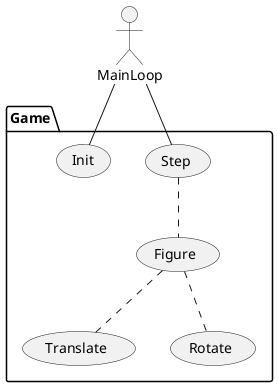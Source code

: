 @startuml
actor MainLoop

package "Game" {
  (Step) as UC0
  (Figure) as UC1
  UC0 .. UC1
  UC1 .. (Translate)
  UC1 .. (Rotate)

  MainLoop -- (Init)
}

MainLoop -- UC0
@enduml
